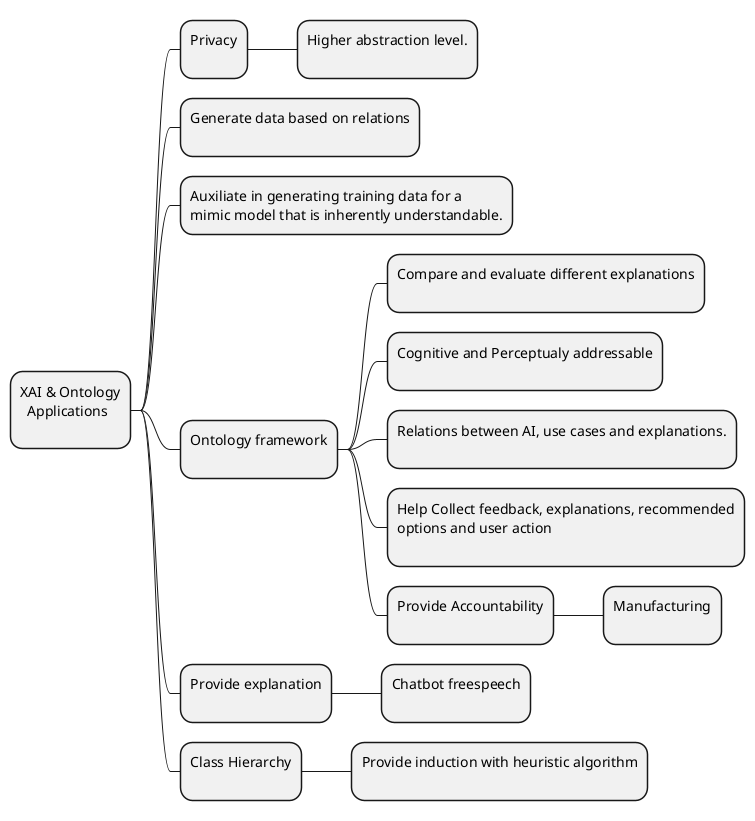 @startmindmap
*:XAI & Ontology 
  Applications
;
**:Privacy 
;
***:Higher abstraction level.
;
/'
Knowledge graph-based rich and confidentiality preserving 
Explainable Artificial Intelligence (XAI) 
'/
**:Generate data based on relations
;
**:Auxiliate in generating training data for a 
mimic model that is inherently understandable.;
/'
Doctor XAI: an ontology-based approach to black-box 
sequential data classification explanations
'/
**:Ontology framework
;
***:Compare and evaluate different explanations
;
/'
Quantitative and Ontology-Based Comparison of 
Explanations for Image Classification
'/
***:Cognitive and Perceptualy addressable
;
/'
Using Perceptual and Cognitive Explanations for 
Enhanced Human-Agent Team Performance
'/
***:Relations between AI, use cases and explanations.
;
/'
Towards FAIR Explainable AI: a standardized ontology for 
mapping XAI solutions to use cases, explanations, and AI 
systems
'/
***:Help Collect feedback, explanations, recommended 
options and user action
;
/'
XAI-KG: Knowledge Graph to Support XAI and Decision-Making 
in Manufacturing
'/

***:Provide Accountability
;
****:Manufacturing
;
/'
An Ontology-based approach for making
Machine Learning systems Accountable
'/
**:Provide explanation 
;
***:Chatbot freespeech
;
/'
THE DESIGN AND IMPLEMENTATION OF LANGUAGE LEARNING 
CHATBOT WITH XAI USING ONTOLOGY AND TRANSFER LEARNING
'/
**:Class Hierarchy
;
***:Provide induction with heuristic algorithm
;
/'
Towards Human-Compatible XAI: Explaining Data Differentials
 with Concept Induction over Background Knowledge
'/
@endmindmap